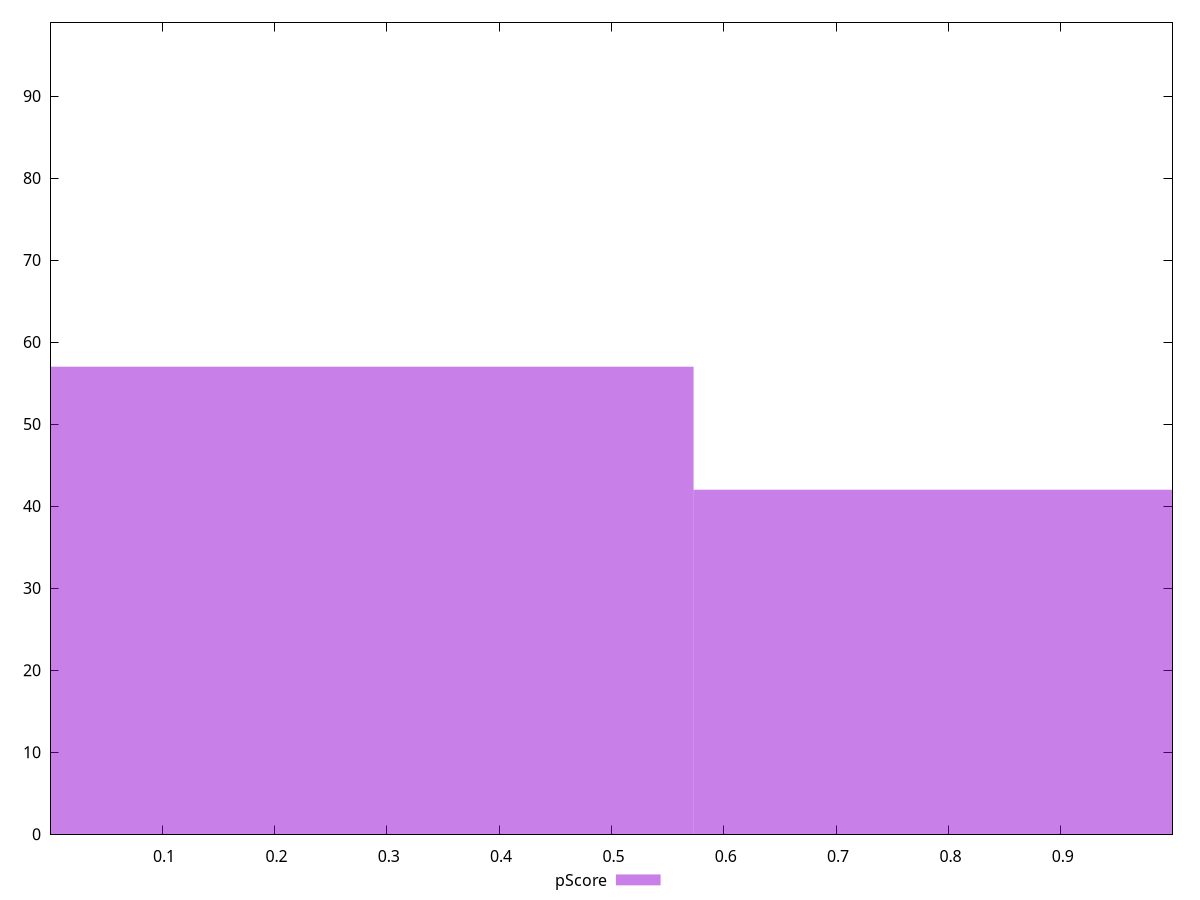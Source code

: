 reset

$pScore <<EOF
0 57
1.146239068005709 42
EOF

set key outside below
set boxwidth 1.146239068005709
set xrange [0.00019060156438294173:0.9994723875712139]
set yrange [0:99]
set trange [0:99]
set style fill transparent solid 0.5 noborder
set terminal svg size 640, 490 enhanced background rgb 'white'
set output "reports/report_00027_2021-02-24T12-40-31.850Z/max-potential-fid/samples/card/pScore/histogram.svg"

plot $pScore title "pScore" with boxes

reset
